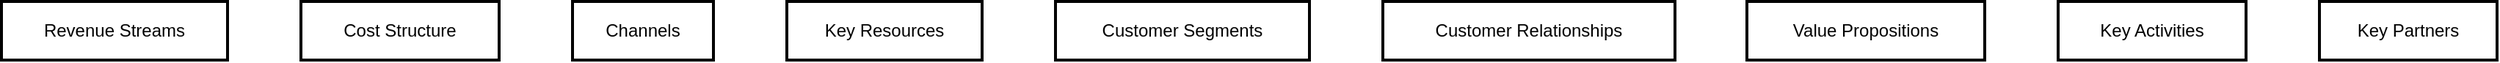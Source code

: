 <mxfile version="26.0.10">
  <diagram name="Pagina-1" id="bsVXHMCfo4JQ4riB_1a2">
    <mxGraphModel>
      <root>
        <mxCell id="0" />
        <mxCell id="1" parent="0" />
        <mxCell id="2" value="Revenue Streams" style="whiteSpace=wrap;strokeWidth=2;" vertex="1" parent="1">
          <mxGeometry x="8" y="8" width="154" height="40" as="geometry" />
        </mxCell>
        <mxCell id="3" value="Cost Structure" style="whiteSpace=wrap;strokeWidth=2;" vertex="1" parent="1">
          <mxGeometry x="212" y="8" width="135" height="40" as="geometry" />
        </mxCell>
        <mxCell id="4" value="Channels" style="whiteSpace=wrap;strokeWidth=2;" vertex="1" parent="1">
          <mxGeometry x="397" y="8" width="96" height="40" as="geometry" />
        </mxCell>
        <mxCell id="5" value="Key Resources" style="whiteSpace=wrap;strokeWidth=2;" vertex="1" parent="1">
          <mxGeometry x="543" y="8" width="133" height="40" as="geometry" />
        </mxCell>
        <mxCell id="6" value="Customer Segments" style="whiteSpace=wrap;strokeWidth=2;" vertex="1" parent="1">
          <mxGeometry x="726" y="8" width="173" height="40" as="geometry" />
        </mxCell>
        <mxCell id="7" value="Customer Relationships" style="whiteSpace=wrap;strokeWidth=2;" vertex="1" parent="1">
          <mxGeometry x="949" y="8" width="199" height="40" as="geometry" />
        </mxCell>
        <mxCell id="8" value="Value Propositions" style="whiteSpace=wrap;strokeWidth=2;" vertex="1" parent="1">
          <mxGeometry x="1197" y="8" width="162" height="40" as="geometry" />
        </mxCell>
        <mxCell id="9" value="Key Activities" style="whiteSpace=wrap;strokeWidth=2;" vertex="1" parent="1">
          <mxGeometry x="1409" y="8" width="128" height="40" as="geometry" />
        </mxCell>
        <mxCell id="10" value="Key Partners" style="whiteSpace=wrap;strokeWidth=2;" vertex="1" parent="1">
          <mxGeometry x="1587" y="8" width="121" height="40" as="geometry" />
        </mxCell>
      </root>
    </mxGraphModel>
  </diagram>
</mxfile>
